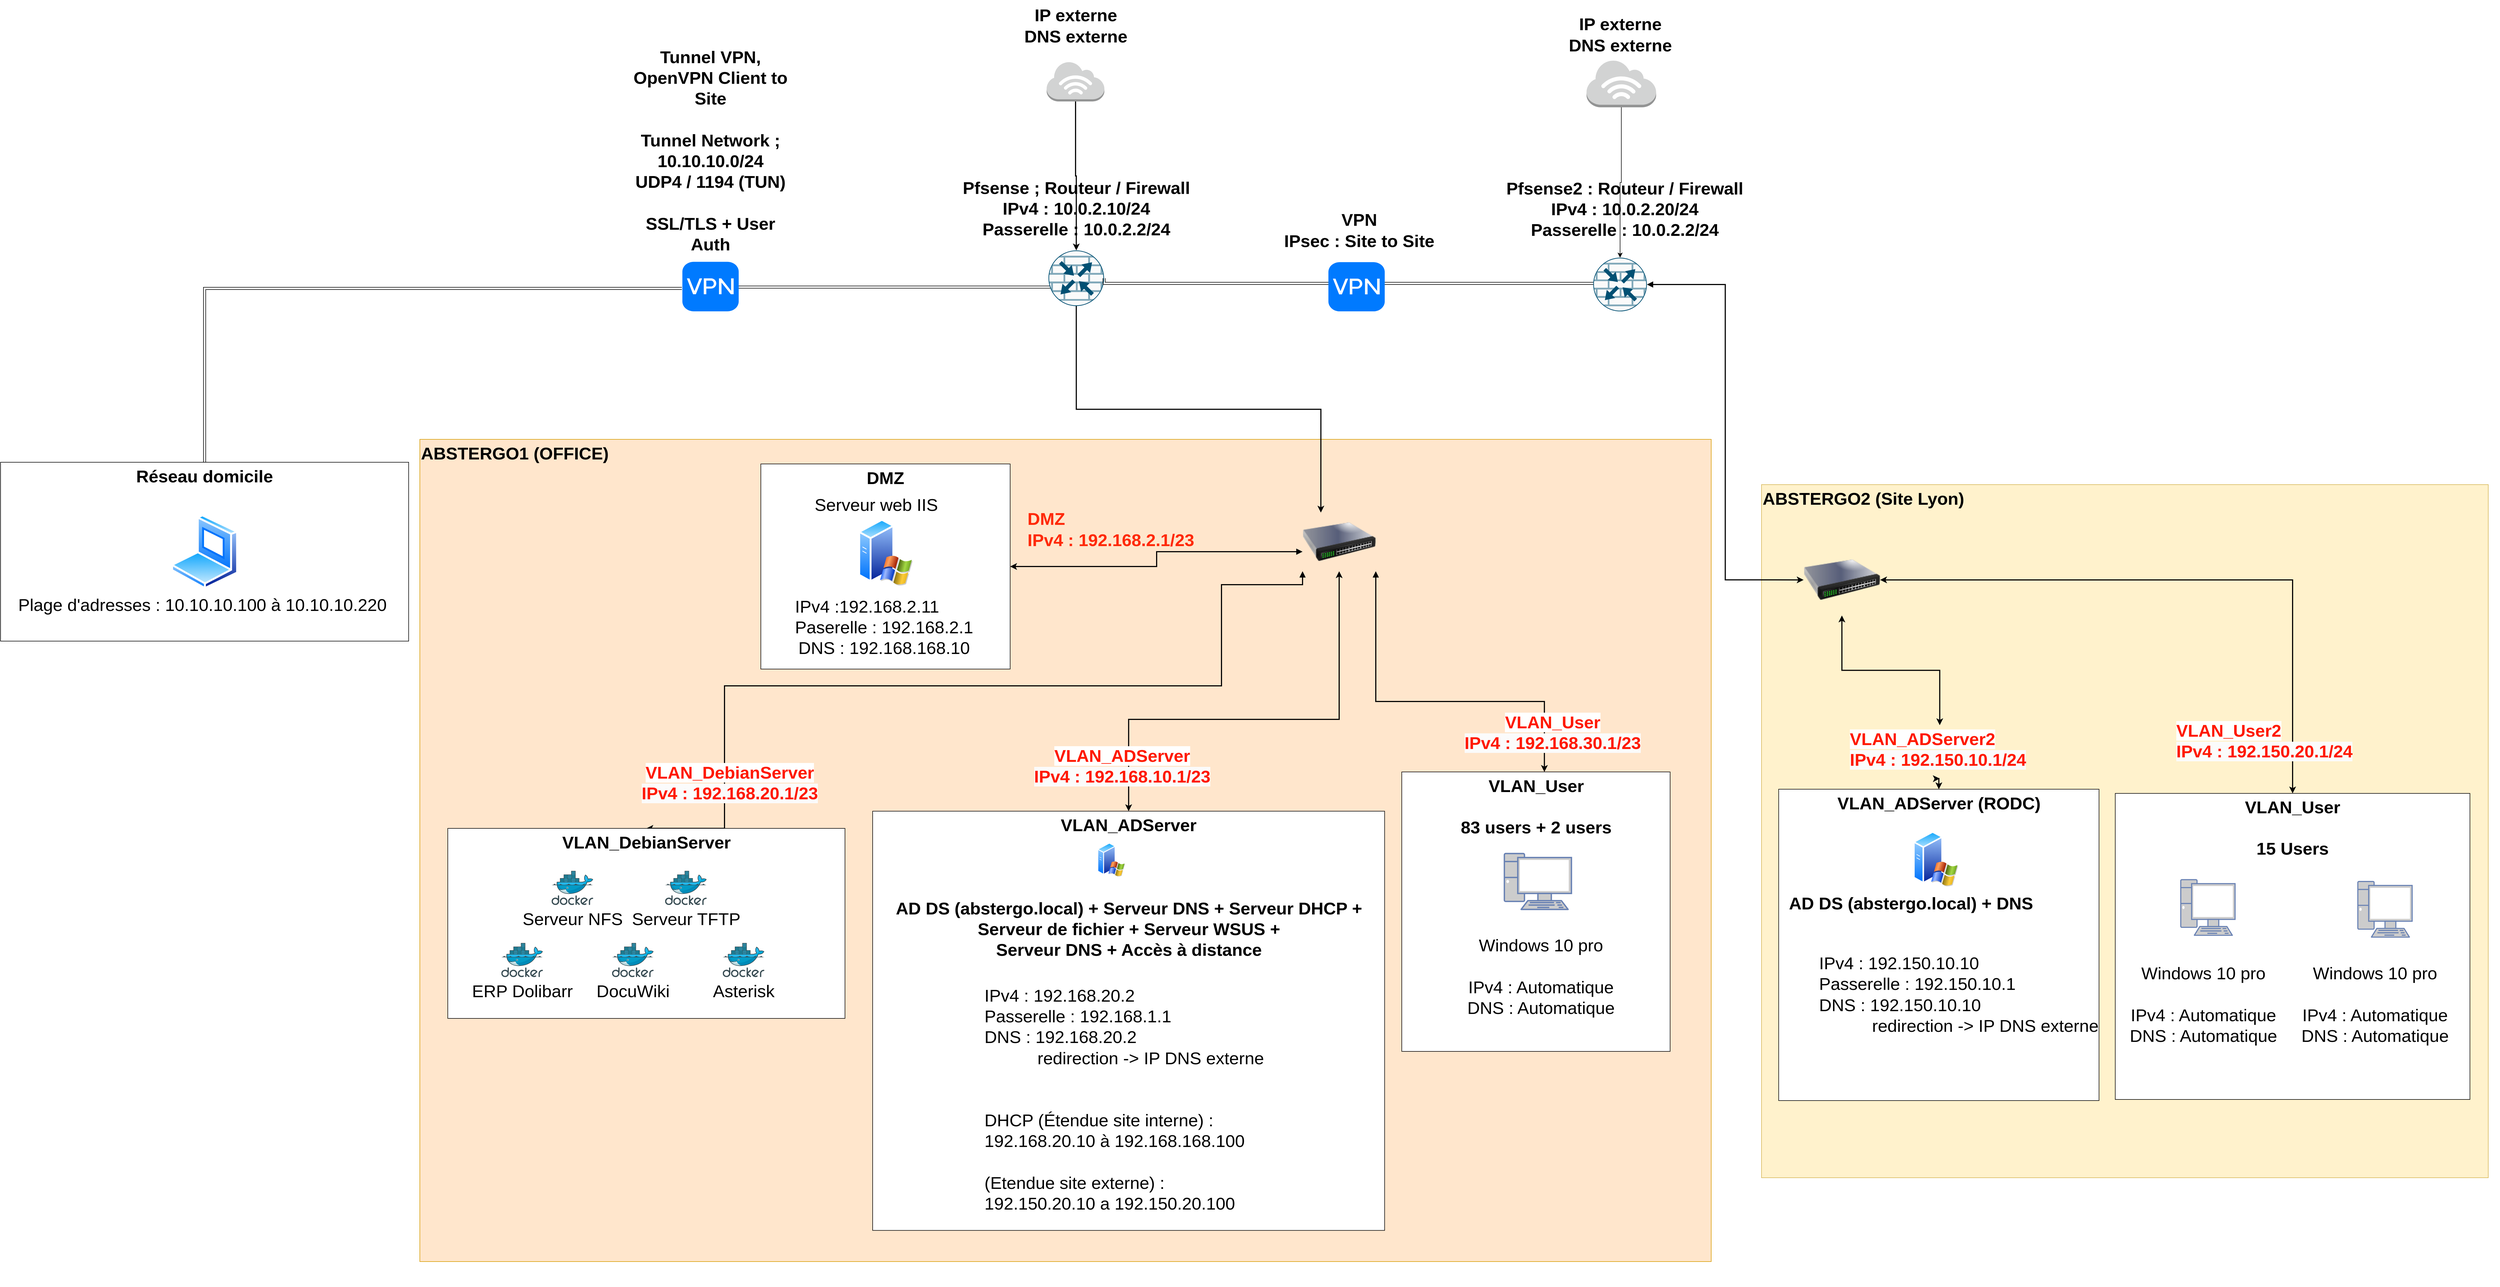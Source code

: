 <mxfile version="22.1.11" type="github">
  <diagram name="Page-1" id="MvZi6WjR5LI27vXb7WO2">
    <mxGraphModel dx="7261" dy="3762" grid="1" gridSize="10" guides="1" tooltips="1" connect="1" arrows="1" fold="1" page="1" pageScale="1" pageWidth="827" pageHeight="1169" math="0" shadow="0">
      <root>
        <mxCell id="0" />
        <mxCell id="1" parent="0" />
        <mxCell id="mZaBF571lBJjx8OvWB_--7" value="&lt;font style=&quot;font-size: 31px;&quot;&gt;&lt;b style=&quot;font-size: 31px;&quot;&gt;ABSTERGO1 (OFFICE)&lt;/b&gt;&lt;/font&gt;" style="rounded=0;whiteSpace=wrap;html=1;verticalAlign=top;fillColor=#ffe6cc;strokeColor=#d79b00;align=left;fontSize=31;" parent="1" vertex="1">
          <mxGeometry x="-1260" y="349" width="2310" height="1471" as="geometry" />
        </mxCell>
        <mxCell id="mZaBF571lBJjx8OvWB_--21" style="edgeStyle=orthogonalEdgeStyle;rounded=0;orthogonalLoop=1;jettySize=auto;html=1;entryX=0.5;entryY=0;entryDx=0;entryDy=0;entryPerimeter=0;fontSize=31;strokeWidth=2;" parent="1" source="er851UC71g-c0nVrdtV7-3" target="er851UC71g-c0nVrdtV7-1" edge="1">
          <mxGeometry relative="1" as="geometry">
            <Array as="points" />
          </mxGeometry>
        </mxCell>
        <mxCell id="6ZlObFO1UDX342JjieMF-1" value="" style="group;fontSize=31;" parent="1" vertex="1" connectable="0">
          <mxGeometry x="-2010" y="390" width="730" height="320" as="geometry" />
        </mxCell>
        <mxCell id="mZaBF571lBJjx8OvWB_--22" value="&lt;font style=&quot;font-size: 31px;&quot;&gt;&lt;b style=&quot;font-size: 31px;&quot;&gt;Réseau domicile&lt;/b&gt;&lt;/font&gt;" style="rounded=0;whiteSpace=wrap;html=1;verticalAlign=top;fontSize=31;" parent="6ZlObFO1UDX342JjieMF-1" vertex="1">
          <mxGeometry width="730" height="320" as="geometry" />
        </mxCell>
        <mxCell id="mZaBF571lBJjx8OvWB_--23" value="Plage d&#39;adresses : &lt;font style=&quot;font-size: 31px;&quot;&gt;10.10.10.100 à 10.10.10.220&lt;/font&gt;&amp;nbsp;" style="image;aspect=fixed;perimeter=ellipsePerimeter;html=1;align=center;shadow=0;dashed=0;spacingTop=3;image=img/lib/active_directory/laptop_client.svg;fontSize=31;" parent="6ZlObFO1UDX342JjieMF-1" vertex="1">
          <mxGeometry x="304.697" y="93" width="120.6" height="134" as="geometry" />
        </mxCell>
        <mxCell id="6ZlObFO1UDX342JjieMF-5" value="" style="group;fontSize=31;" parent="1" vertex="1" connectable="0">
          <mxGeometry x="1140" y="430" width="1320" height="1240" as="geometry" />
        </mxCell>
        <mxCell id="mZaBF571lBJjx8OvWB_--40" value="&lt;font style=&quot;font-size: 31px;&quot;&gt;ABSTERGO2 (Site Lyon)&lt;/font&gt;" style="rounded=0;whiteSpace=wrap;html=1;fillColor=#fff2cc;strokeColor=#d6b656;fontSize=31;horizontal=1;verticalAlign=top;align=left;fontStyle=1" parent="6ZlObFO1UDX342JjieMF-5" vertex="1">
          <mxGeometry width="1300" height="1240" as="geometry" />
        </mxCell>
        <mxCell id="mZaBF571lBJjx8OvWB_--6" value="&lt;b style=&quot;font-size: 31px;&quot;&gt;VLAN_ADServer (RODC)&lt;/b&gt;" style="rounded=0;whiteSpace=wrap;html=1;verticalAlign=top;fontSize=31;" parent="6ZlObFO1UDX342JjieMF-5" vertex="1">
          <mxGeometry x="30.701" y="544.932" width="573.023" height="557.05" as="geometry" />
        </mxCell>
        <mxCell id="6ZlObFO1UDX342JjieMF-2" value="" style="group;fontSize=31;" parent="6ZlObFO1UDX342JjieMF-5" vertex="1" connectable="0">
          <mxGeometry x="95.054" y="552.412" width="796.336" height="557.05" as="geometry" />
        </mxCell>
        <mxCell id="6ZlObFO1UDX342JjieMF-23" value="" style="group;fontSize=31;" parent="6ZlObFO1UDX342JjieMF-2" vertex="1" connectable="0">
          <mxGeometry x="16.579" y="83.554" width="402.809" height="389.934" as="geometry" />
        </mxCell>
        <mxCell id="er851UC71g-c0nVrdtV7-41" value="" style="image;aspect=fixed;perimeter=ellipsePerimeter;html=1;align=center;shadow=0;dashed=0;spacingTop=3;image=img/lib/active_directory/windows_server_2.svg;fontSize=31;" parent="6ZlObFO1UDX342JjieMF-23" vertex="1">
          <mxGeometry x="159.588" y="-16.95" width="80.465" height="100.581" as="geometry" />
        </mxCell>
        <mxCell id="er851UC71g-c0nVrdtV7-43" value="IPv4 : 192.150.10.10&lt;br style=&quot;font-size: 31px;&quot;&gt;Passerelle : 192.150.10.1&lt;br style=&quot;font-size: 31px;&quot;&gt;DNS : 192.150.10.10&lt;br style=&quot;font-size: 31px;&quot;&gt;&amp;nbsp; &amp;nbsp; &amp;nbsp; &amp;nbsp; &amp;nbsp; &amp;nbsp;redirection -&amp;gt; IP DNS externe&amp;nbsp; &amp;nbsp; &amp;nbsp; &amp;nbsp; &amp;nbsp; &amp;nbsp;&amp;nbsp;&lt;br style=&quot;font-size: 31px;&quot;&gt;" style="text;html=1;align=left;verticalAlign=middle;resizable=0;points=[];autosize=1;strokeColor=none;fillColor=none;fontSize=31;" parent="6ZlObFO1UDX342JjieMF-2" vertex="1">
          <mxGeometry x="5.475" y="279.201" width="630" height="160" as="geometry" />
        </mxCell>
        <mxCell id="er851UC71g-c0nVrdtV7-42" value="&lt;b style=&quot;font-size: 31px;&quot;&gt;AD DS (abstergo.local) + DNS&lt;/b&gt;" style="text;html=1;align=center;verticalAlign=middle;resizable=0;points=[];autosize=1;strokeColor=none;fillColor=none;fontSize=31;" parent="6ZlObFO1UDX342JjieMF-2" vertex="1">
          <mxGeometry x="-57.616" y="171.801" width="460" height="50" as="geometry" />
        </mxCell>
        <mxCell id="6ZlObFO1UDX342JjieMF-3" value="" style="group;fontSize=31;" parent="6ZlObFO1UDX342JjieMF-5" vertex="1" connectable="0">
          <mxGeometry x="632.802" y="552.42" width="634.419" height="547.58" as="geometry" />
        </mxCell>
        <mxCell id="mZaBF571lBJjx8OvWB_--32" value="&lt;font style=&quot;font-size: 31px;&quot;&gt;&lt;b style=&quot;font-size: 31px;&quot;&gt;VLAN_User&lt;br style=&quot;font-size: 31px;&quot;&gt;&lt;br style=&quot;font-size: 31px;&quot;&gt;15 Users&lt;br style=&quot;font-size: 31px;&quot;&gt;&lt;/b&gt;&lt;/font&gt;" style="rounded=0;whiteSpace=wrap;html=1;verticalAlign=top;fontSize=31;" parent="6ZlObFO1UDX342JjieMF-3" vertex="1">
          <mxGeometry width="634.419" height="547.58" as="geometry" />
        </mxCell>
        <mxCell id="6ZlObFO1UDX342JjieMF-27" value="" style="group;fontSize=31;" parent="6ZlObFO1UDX342JjieMF-3" vertex="1" connectable="0">
          <mxGeometry x="369.991" y="157.576" width="295.003" height="303.432" as="geometry" />
        </mxCell>
        <mxCell id="mZaBF571lBJjx8OvWB_--36" value="" style="fontColor=#0066CC;verticalAlign=top;verticalLabelPosition=bottom;labelPosition=center;align=center;html=1;outlineConnect=0;fillColor=#CCCCCC;strokeColor=#6881B3;gradientColor=none;gradientDirection=north;strokeWidth=2;shape=mxgraph.networks.pc;fontSize=31;" parent="6ZlObFO1UDX342JjieMF-27" vertex="1">
          <mxGeometry x="63.887" width="97.161" height="99.56" as="geometry" />
        </mxCell>
        <mxCell id="6ZlObFO1UDX342JjieMF-28" value="" style="group;fontSize=31;" parent="6ZlObFO1UDX342JjieMF-3" vertex="1" connectable="0">
          <mxGeometry x="53.239" y="154.318" width="295.003" height="308.41" as="geometry" />
        </mxCell>
        <mxCell id="mZaBF571lBJjx8OvWB_--35" value="" style="fontColor=#0066CC;verticalAlign=top;verticalLabelPosition=bottom;labelPosition=center;align=center;html=1;outlineConnect=0;fillColor=#CCCCCC;strokeColor=#6881B3;gradientColor=none;gradientDirection=north;strokeWidth=2;shape=mxgraph.networks.pc;fontSize=31;" parent="6ZlObFO1UDX342JjieMF-28" vertex="1">
          <mxGeometry x="63.887" width="97.161" height="99.56" as="geometry" />
        </mxCell>
        <mxCell id="mZaBF571lBJjx8OvWB_--33" value="Windows 10 pro&lt;br style=&quot;font-size: 31px;&quot;&gt;&lt;br style=&quot;font-size: 31px;&quot;&gt;IPv4 : Automatique&lt;br style=&quot;font-size: 31px;&quot;&gt;DNS : Automatique" style="text;html=1;align=center;verticalAlign=middle;resizable=0;points=[];autosize=1;strokeColor=none;fillColor=none;fontSize=31;" parent="6ZlObFO1UDX342JjieMF-3" vertex="1">
          <mxGeometry x="11.854" y="297.582" width="290" height="160" as="geometry" />
        </mxCell>
        <mxCell id="mZaBF571lBJjx8OvWB_--34" value="Windows 10 pro&lt;br style=&quot;font-size: 31px;&quot;&gt;&lt;br style=&quot;font-size: 31px;&quot;&gt;IPv4 : Automatique&lt;br style=&quot;font-size: 31px;&quot;&gt;DNS : Automatique" style="text;html=1;align=center;verticalAlign=middle;resizable=0;points=[];autosize=1;strokeColor=none;fillColor=none;fontSize=31;" parent="6ZlObFO1UDX342JjieMF-3" vertex="1">
          <mxGeometry x="318.824" y="297.582" width="290" height="160" as="geometry" />
        </mxCell>
        <mxCell id="6ZlObFO1UDX342JjieMF-4" value="" style="group;fontSize=31;" parent="6ZlObFO1UDX342JjieMF-5" vertex="1" connectable="0">
          <mxGeometry x="75.319" y="106.783" width="360.309" height="190.986" as="geometry" />
        </mxCell>
        <mxCell id="er851UC71g-c0nVrdtV7-39" value="" style="image;html=1;image=img/lib/clip_art/networking/Switch_128x128.png;fontSize=31;" parent="6ZlObFO1UDX342JjieMF-4" vertex="1">
          <mxGeometry width="136.923" height="127.324" as="geometry" />
        </mxCell>
        <mxCell id="mZaBF571lBJjx8OvWB_--38" style="edgeStyle=orthogonalEdgeStyle;rounded=0;orthogonalLoop=1;jettySize=auto;html=1;exitX=0.5;exitY=1;exitDx=0;exitDy=0;entryX=0.5;entryY=0;entryDx=0;entryDy=0;fontSize=31;strokeWidth=2;startArrow=classic;startFill=1;" parent="6ZlObFO1UDX342JjieMF-5" source="er851UC71g-c0nVrdtV7-44" target="mZaBF571lBJjx8OvWB_--6" edge="1">
          <mxGeometry relative="1" as="geometry" />
        </mxCell>
        <mxCell id="mZaBF571lBJjx8OvWB_--41" style="edgeStyle=orthogonalEdgeStyle;rounded=0;orthogonalLoop=1;jettySize=auto;html=1;entryX=0.5;entryY=0;entryDx=0;entryDy=0;fontSize=31;strokeWidth=2;startArrow=classic;startFill=1;" parent="6ZlObFO1UDX342JjieMF-5" source="er851UC71g-c0nVrdtV7-39" target="mZaBF571lBJjx8OvWB_--32" edge="1">
          <mxGeometry relative="1" as="geometry" />
        </mxCell>
        <mxCell id="l20Mbu9L8WL3aNmQUQiv-1" value="&lt;font style=&quot;font-size: 31px;&quot; color=&quot;#ff1900&quot;&gt;&lt;b style=&quot;font-size: 31px;&quot;&gt;&lt;span style=&quot;font-family: Helvetica; font-style: normal; font-variant-ligatures: normal; font-variant-caps: normal; letter-spacing: normal; orphans: 2; text-align: center; text-indent: 0px; text-transform: none; widows: 2; word-spacing: 0px; -webkit-text-stroke-width: 0px; background-color: rgb(255, 255, 255); text-decoration-thickness: initial; text-decoration-style: initial; text-decoration-color: initial; float: none; font-size: 31px; display: inline !important;&quot;&gt;VLAN_User2&lt;/span&gt;&lt;br style=&quot;border-color: var(--border-color); font-family: Helvetica; font-style: normal; font-variant-ligatures: normal; font-variant-caps: normal; letter-spacing: normal; orphans: 2; text-indent: 0px; text-transform: none; widows: 2; word-spacing: 0px; -webkit-text-stroke-width: 0px; text-decoration-thickness: initial; text-decoration-style: initial; text-decoration-color: initial; text-align: left; background-color: rgb(251, 251, 251); font-size: 31px;&quot;&gt;&lt;span style=&quot;border-color: var(--border-color); font-family: Helvetica; font-style: normal; font-variant-ligatures: normal; font-variant-caps: normal; letter-spacing: normal; orphans: 2; text-indent: 0px; text-transform: none; widows: 2; word-spacing: 0px; -webkit-text-stroke-width: 0px; text-decoration-thickness: initial; text-decoration-style: initial; text-decoration-color: initial; text-align: left; background-color: rgb(251, 251, 251); font-size: 31px;&quot;&gt;IPv4 : 192.150.20.1/24&lt;/span&gt;&lt;/b&gt;&lt;/font&gt;" style="text;whiteSpace=wrap;html=1;fontSize=31;" parent="6ZlObFO1UDX342JjieMF-5" vertex="1">
          <mxGeometry x="739.997" y="415" width="399.07" height="95.5" as="geometry" />
        </mxCell>
        <mxCell id="n9al3UgwTn0UfieEVqux-14" value="" style="edgeStyle=orthogonalEdgeStyle;rounded=0;orthogonalLoop=1;jettySize=auto;html=1;exitX=0.5;exitY=1;exitDx=0;exitDy=0;entryX=0.5;entryY=0;entryDx=0;entryDy=0;fontSize=31;strokeWidth=2;startArrow=classic;startFill=1;" parent="6ZlObFO1UDX342JjieMF-5" source="er851UC71g-c0nVrdtV7-39" target="er851UC71g-c0nVrdtV7-44" edge="1">
          <mxGeometry relative="1" as="geometry">
            <mxPoint x="1324" y="199" as="sourcePoint" />
            <mxPoint x="1497" y="510" as="targetPoint" />
          </mxGeometry>
        </mxCell>
        <mxCell id="er851UC71g-c0nVrdtV7-44" value="&lt;font style=&quot;font-size: 31px;&quot; color=&quot;#ff1900&quot;&gt;&lt;b style=&quot;font-size: 31px;&quot;&gt;&lt;span style=&quot;font-family: Helvetica; font-style: normal; font-variant-ligatures: normal; font-variant-caps: normal; letter-spacing: normal; orphans: 2; text-align: center; text-indent: 0px; text-transform: none; widows: 2; word-spacing: 0px; -webkit-text-stroke-width: 0px; background-color: rgb(255, 255, 255); text-decoration-thickness: initial; text-decoration-style: initial; text-decoration-color: initial; float: none; font-size: 31px; display: inline !important;&quot;&gt;VLAN_ADServer2&lt;/span&gt;&lt;br style=&quot;border-color: var(--border-color); font-family: Helvetica; font-style: normal; font-variant-ligatures: normal; font-variant-caps: normal; letter-spacing: normal; orphans: 2; text-indent: 0px; text-transform: none; widows: 2; word-spacing: 0px; -webkit-text-stroke-width: 0px; text-decoration-thickness: initial; text-decoration-style: initial; text-decoration-color: initial; text-align: left; background-color: rgb(251, 251, 251); font-size: 31px;&quot;&gt;&lt;span style=&quot;border-color: var(--border-color); font-family: Helvetica; font-style: normal; font-variant-ligatures: normal; font-variant-caps: normal; letter-spacing: normal; orphans: 2; text-indent: 0px; text-transform: none; widows: 2; word-spacing: 0px; -webkit-text-stroke-width: 0px; text-decoration-thickness: initial; text-decoration-style: initial; text-decoration-color: initial; text-align: left; background-color: rgb(251, 251, 251); font-size: 31px;&quot;&gt;IPv4 : 192.150.10.1/24&lt;/span&gt;&lt;/b&gt;&lt;/font&gt;" style="text;whiteSpace=wrap;html=1;fontSize=31;" parent="6ZlObFO1UDX342JjieMF-5" vertex="1">
          <mxGeometry x="155.624" y="430.372" width="326.387" height="95.498" as="geometry" />
        </mxCell>
        <mxCell id="mZaBF571lBJjx8OvWB_--37" style="edgeStyle=orthogonalEdgeStyle;rounded=0;orthogonalLoop=1;jettySize=auto;html=1;exitX=1;exitY=0.5;exitDx=0;exitDy=0;exitPerimeter=0;entryX=0;entryY=0.5;entryDx=0;entryDy=0;fontSize=31;startArrow=block;startFill=1;strokeWidth=2;" parent="1" source="er851UC71g-c0nVrdtV7-30" target="er851UC71g-c0nVrdtV7-39" edge="1">
          <mxGeometry relative="1" as="geometry" />
        </mxCell>
        <mxCell id="6ZlObFO1UDX342JjieMF-32" value="" style="group;fontSize=31;" parent="1" vertex="1" connectable="0">
          <mxGeometry x="827" y="-400" width="165" height="140" as="geometry" />
        </mxCell>
        <mxCell id="er851UC71g-c0nVrdtV7-32" value="" style="outlineConnect=0;dashed=0;verticalLabelPosition=bottom;verticalAlign=top;align=center;html=1;shape=mxgraph.aws3.internet_3;fillColor=#D2D3D3;gradientColor=none;movable=1;resizable=1;rotatable=1;deletable=1;editable=1;locked=0;connectable=1;fontSize=31;" parent="6ZlObFO1UDX342JjieMF-32" vertex="1">
          <mxGeometry y="70" width="124.5" height="85" as="geometry" />
        </mxCell>
        <mxCell id="er851UC71g-c0nVrdtV7-34" value="IP externe&lt;br style=&quot;font-size: 31px;&quot;&gt;DNS externe" style="text;html=1;align=center;verticalAlign=middle;resizable=1;points=[];autosize=1;strokeColor=none;fillColor=none;fontSize=31;fontStyle=1;movable=1;rotatable=1;deletable=1;editable=1;locked=0;connectable=1;" parent="6ZlObFO1UDX342JjieMF-32" vertex="1">
          <mxGeometry x="-45" y="-20" width="210" height="90" as="geometry" />
        </mxCell>
        <mxCell id="6ZlObFO1UDX342JjieMF-34" value="" style="edgeStyle=orthogonalEdgeStyle;rounded=0;orthogonalLoop=1;jettySize=auto;html=1;entryX=-0.01;entryY=0.538;entryDx=0;entryDy=0;entryPerimeter=0;endArrow=none;endFill=0;shape=link;exitX=0.5;exitY=0;exitDx=0;exitDy=0;fontSize=31;" parent="1" source="mZaBF571lBJjx8OvWB_--22" target="mZaBF571lBJjx8OvWB_--28" edge="1">
          <mxGeometry relative="1" as="geometry">
            <Array as="points">
              <mxPoint x="-1645" y="79" />
            </Array>
            <mxPoint x="-450" y="-80" as="sourcePoint" />
            <mxPoint x="353" y="220" as="targetPoint" />
          </mxGeometry>
        </mxCell>
        <mxCell id="mZaBF571lBJjx8OvWB_--27" style="edgeStyle=orthogonalEdgeStyle;rounded=0;orthogonalLoop=1;jettySize=auto;html=1;entryX=0.5;entryY=0;entryDx=0;entryDy=0;entryPerimeter=0;endArrow=none;endFill=0;shape=link;exitX=0.993;exitY=0.511;exitDx=0;exitDy=0;fontSize=31;exitPerimeter=0;" parent="1" source="mZaBF571lBJjx8OvWB_--28" target="er851UC71g-c0nVrdtV7-1" edge="1">
          <mxGeometry relative="1" as="geometry">
            <Array as="points">
              <mxPoint x="-86" y="77" />
            </Array>
            <mxPoint x="-490.13" y="148" as="sourcePoint" />
            <mxPoint x="2.87" y="-330" as="targetPoint" />
          </mxGeometry>
        </mxCell>
        <mxCell id="6ZlObFO1UDX342JjieMF-38" value="" style="group;fontSize=31;" parent="1" vertex="1" connectable="0">
          <mxGeometry x="-220" y="-90" width="379.5" height="210" as="geometry" />
        </mxCell>
        <mxCell id="Znuveyq6cxUTwlvUA0-G-2" value="" style="group" parent="6ZlObFO1UDX342JjieMF-38" vertex="1" connectable="0">
          <mxGeometry x="-111" y="-24.05" width="490.5" height="224.55" as="geometry" />
        </mxCell>
        <mxCell id="er851UC71g-c0nVrdtV7-1" value="" style="sketch=0;points=[[0.5,0,0],[1,0.5,0],[0.5,1,0],[0,0.5,0],[0.145,0.145,0],[0.856,0.145,0],[0.855,0.856,0],[0.145,0.855,0]];verticalLabelPosition=bottom;html=1;verticalAlign=top;aspect=fixed;align=center;pointerEvents=1;shape=mxgraph.cisco19.rect;prIcon=router_with_firewall;fillColor=#FAFAFA;strokeColor=#005073;fontSize=31;" parent="Znuveyq6cxUTwlvUA0-G-2" vertex="1">
          <mxGeometry x="195.5" y="125.05" width="99.5" height="99.5" as="geometry" />
        </mxCell>
        <mxCell id="yVtWUF_JaeqVQCscmgx5-1" value="&lt;font style=&quot;font-size: 31px;&quot;&gt;&lt;b style=&quot;border-color: var(--border-color); font-size: 31px;&quot;&gt;Pfsense ; Routeur / Firewall&lt;/b&gt;&lt;b style=&quot;font-size: 31px;&quot;&gt;&lt;br style=&quot;font-size: 31px;&quot;&gt;IPv4 : 10.0.2.10/24&lt;br style=&quot;font-size: 31px;&quot;&gt;Passerelle : 10.0.2.2/24&lt;/b&gt;&lt;br style=&quot;font-size: 31px;&quot;&gt;&lt;/font&gt;" style="text;html=1;strokeColor=none;fillColor=none;align=center;verticalAlign=middle;whiteSpace=wrap;rounded=0;fontSize=31;" parent="Znuveyq6cxUTwlvUA0-G-2" vertex="1">
          <mxGeometry width="490.5" height="100" as="geometry" />
        </mxCell>
        <mxCell id="er851UC71g-c0nVrdtV7-50" style="edgeStyle=orthogonalEdgeStyle;rounded=0;orthogonalLoop=1;jettySize=auto;html=1;endArrow=none;endFill=0;shape=link;exitX=1;exitY=0.5;exitDx=0;exitDy=0;exitPerimeter=0;entryX=0.5;entryY=1;entryDx=0;entryDy=0;entryPerimeter=0;fontSize=31;strokeWidth=1;" parent="1" source="er851UC71g-c0nVrdtV7-1" target="er851UC71g-c0nVrdtV7-30" edge="1">
          <mxGeometry relative="1" as="geometry">
            <Array as="points">
              <mxPoint x="-36" y="70" />
              <mxPoint x="892" y="70" />
              <mxPoint x="892" y="108" />
            </Array>
            <mxPoint x="430" y="265.0" as="sourcePoint" />
            <mxPoint x="888" y="-222" as="targetPoint" />
          </mxGeometry>
        </mxCell>
        <mxCell id="6ZlObFO1UDX342JjieMF-40" value="" style="group;fontSize=31;" parent="1" vertex="1" connectable="0">
          <mxGeometry x="-170" y="-420" width="240" height="220" as="geometry" />
        </mxCell>
        <mxCell id="6ZlObFO1UDX342JjieMF-37" value="" style="group;fontSize=31;" parent="6ZlObFO1UDX342JjieMF-40" vertex="1" connectable="0">
          <mxGeometry x="11.163" width="189.767" height="164.45" as="geometry" />
        </mxCell>
        <mxCell id="er851UC71g-c0nVrdtV7-3" value="" style="outlineConnect=0;dashed=0;verticalLabelPosition=bottom;verticalAlign=top;align=center;html=1;shape=mxgraph.aws3.internet_3;fillColor=#D2D3D3;gradientColor=none;fontSize=31;" parent="6ZlObFO1UDX342JjieMF-37" vertex="1">
          <mxGeometry x="20.093" y="92.95" width="103.256" height="71.5" as="geometry" />
        </mxCell>
        <mxCell id="n9al3UgwTn0UfieEVqux-7" style="edgeStyle=orthogonalEdgeStyle;rounded=0;orthogonalLoop=1;jettySize=auto;html=1;entryX=0.5;entryY=0;entryDx=0;entryDy=0;startArrow=classic;startFill=1;strokeWidth=2;fontSize=31;" parent="1" source="er851UC71g-c0nVrdtV7-9" target="mZaBF571lBJjx8OvWB_--1" edge="1">
          <mxGeometry relative="1" as="geometry">
            <Array as="points">
              <mxPoint x="384" y="850" />
              <mxPoint x="8" y="850" />
            </Array>
          </mxGeometry>
        </mxCell>
        <mxCell id="er851UC71g-c0nVrdtV7-9" value="" style="image;html=1;image=img/lib/clip_art/networking/Switch_128x128.png;fontSize=31;" parent="1" vertex="1">
          <mxGeometry x="319" y="480" width="131" height="105" as="geometry" />
        </mxCell>
        <mxCell id="NEBlF3I7ez4M1kG7c2lx-2" style="edgeStyle=orthogonalEdgeStyle;rounded=0;orthogonalLoop=1;jettySize=auto;html=1;exitX=0;exitY=1;exitDx=0;exitDy=0;entryX=0.5;entryY=0;entryDx=0;entryDy=0;fontSize=31;startArrow=block;startFill=1;strokeWidth=2;" parent="1" source="er851UC71g-c0nVrdtV7-9" target="fWp4V6kTdG-GsxBKZvSA-1" edge="1">
          <mxGeometry relative="1" as="geometry">
            <Array as="points">
              <mxPoint x="319" y="609" />
              <mxPoint x="174" y="609" />
              <mxPoint x="174" y="790" />
              <mxPoint x="-715" y="790" />
            </Array>
          </mxGeometry>
        </mxCell>
        <mxCell id="mZaBF571lBJjx8OvWB_--11" style="edgeStyle=orthogonalEdgeStyle;rounded=0;orthogonalLoop=1;jettySize=auto;html=1;entryX=1;entryY=0.5;entryDx=0;entryDy=0;fontSize=31;startArrow=block;startFill=1;strokeWidth=2;" parent="1" source="er851UC71g-c0nVrdtV7-9" target="er851UC71g-c0nVrdtV7-15" edge="1">
          <mxGeometry relative="1" as="geometry">
            <Array as="points">
              <mxPoint x="58" y="550" />
              <mxPoint x="58" y="576" />
            </Array>
          </mxGeometry>
        </mxCell>
        <mxCell id="6ZlObFO1UDX342JjieMF-16" value="" style="group;fontSize=31;" parent="1" vertex="1" connectable="0">
          <mxGeometry x="-1210" y="960" width="710.5" height="425" as="geometry" />
        </mxCell>
        <mxCell id="6ZlObFO1UDX342JjieMF-15" value="" style="group;fontSize=31;" parent="6ZlObFO1UDX342JjieMF-16" vertex="1" connectable="0">
          <mxGeometry y="85" width="710.5" height="340" as="geometry" />
        </mxCell>
        <mxCell id="fWp4V6kTdG-GsxBKZvSA-1" value="&lt;font style=&quot;font-size: 31px;&quot;&gt;&lt;b style=&quot;font-size: 31px;&quot;&gt;VLAN_DebianServer&lt;br style=&quot;font-size: 31px;&quot;&gt;&lt;/b&gt;&lt;/font&gt;" style="rounded=0;whiteSpace=wrap;html=1;verticalAlign=top;fontSize=31;" parent="6ZlObFO1UDX342JjieMF-15" vertex="1">
          <mxGeometry width="710.5" height="340" as="geometry" />
        </mxCell>
        <mxCell id="6ZlObFO1UDX342JjieMF-14" value="" style="group;fontSize=31;" parent="6ZlObFO1UDX342JjieMF-15" vertex="1" connectable="0">
          <mxGeometry x="95.724" y="205.0" width="519.069" height="61.1" as="geometry" />
        </mxCell>
        <mxCell id="mZaBF571lBJjx8OvWB_--13" value="&lt;font style=&quot;font-size: 31px;&quot;&gt;ERP Dolibarr&lt;/font&gt;" style="image;sketch=0;aspect=fixed;html=1;points=[];align=center;fontSize=31;image=img/lib/mscae/Docker.svg;" parent="6ZlObFO1UDX342JjieMF-14" vertex="1">
          <mxGeometry y="1.137e-13" width="74.51" height="61.1" as="geometry" />
        </mxCell>
        <mxCell id="mZaBF571lBJjx8OvWB_--14" value="&lt;font style=&quot;font-size: 31px;&quot;&gt;DocuWiki&lt;br style=&quot;font-size: 31px;&quot;&gt;&lt;/font&gt;" style="image;sketch=0;aspect=fixed;html=1;points=[];align=center;fontSize=31;image=img/lib/mscae/Docker.svg;" parent="6ZlObFO1UDX342JjieMF-14" vertex="1">
          <mxGeometry x="198.049" width="74.51" height="61.1" as="geometry" />
        </mxCell>
        <mxCell id="mZaBF571lBJjx8OvWB_--15" value="&lt;font style=&quot;font-size: 31px;&quot;&gt;Asterisk&lt;br style=&quot;font-size: 31px;&quot;&gt;&lt;/font&gt;" style="image;sketch=0;aspect=fixed;html=1;points=[];align=center;fontSize=31;image=img/lib/mscae/Docker.svg;" parent="6ZlObFO1UDX342JjieMF-14" vertex="1">
          <mxGeometry x="396.098" width="74.51" height="61.1" as="geometry" />
        </mxCell>
        <mxCell id="n9al3UgwTn0UfieEVqux-2" value="" style="group;fontSize=31;" parent="6ZlObFO1UDX342JjieMF-15" vertex="1" connectable="0">
          <mxGeometry x="95.724" y="76" width="519.069" height="61.1" as="geometry" />
        </mxCell>
        <mxCell id="n9al3UgwTn0UfieEVqux-3" value="&lt;font style=&quot;font-size: 31px;&quot;&gt;Serveur NFS&lt;/font&gt;" style="image;sketch=0;aspect=fixed;html=1;points=[];align=center;fontSize=31;image=img/lib/mscae/Docker.svg;" parent="n9al3UgwTn0UfieEVqux-2" vertex="1">
          <mxGeometry x="89.947" y="1.137e-13" width="74.51" height="61.1" as="geometry" />
        </mxCell>
        <mxCell id="n9al3UgwTn0UfieEVqux-5" value="&lt;font style=&quot;font-size: 31px;&quot;&gt;Serveur TFTP&lt;br style=&quot;font-size: 31px;&quot;&gt;&lt;/font&gt;" style="image;sketch=0;aspect=fixed;html=1;points=[];align=center;fontSize=31;image=img/lib/mscae/Docker.svg;" parent="n9al3UgwTn0UfieEVqux-2" vertex="1">
          <mxGeometry x="292.947" width="74.51" height="61.1" as="geometry" />
        </mxCell>
        <mxCell id="6ZlObFO1UDX342JjieMF-17" value="" style="group;fontSize=31;" parent="1" vertex="1" connectable="0">
          <mxGeometry x="-400" y="859" width="1120" height="1005.25" as="geometry" />
        </mxCell>
        <mxCell id="mZaBF571lBJjx8OvWB_--18" value="&lt;font style=&quot;font-size: 31px;&quot; color=&quot;#ff1900&quot;&gt;&lt;b style=&quot;font-size: 31px;&quot;&gt;&lt;span style=&quot;font-family: Helvetica; font-style: normal; font-variant-ligatures: normal; font-variant-caps: normal; letter-spacing: normal; orphans: 2; text-indent: 0px; text-transform: none; widows: 2; word-spacing: 0px; -webkit-text-stroke-width: 0px; background-color: rgb(255, 255, 255); text-decoration-thickness: initial; text-decoration-style: initial; text-decoration-color: initial; float: none; font-size: 31px; display: inline !important;&quot;&gt;VLAN_ADServer&lt;/span&gt;&lt;br style=&quot;border-color: var(--border-color); font-family: Helvetica; font-style: normal; font-variant-ligatures: normal; font-variant-caps: normal; letter-spacing: normal; orphans: 2; text-indent: 0px; text-transform: none; widows: 2; word-spacing: 0px; -webkit-text-stroke-width: 0px; text-decoration-thickness: initial; text-decoration-style: initial; text-decoration-color: initial; background-color: rgb(251, 251, 251); font-size: 31px;&quot;&gt;&lt;span style=&quot;border-color: var(--border-color); font-family: Helvetica; font-style: normal; font-variant-ligatures: normal; font-variant-caps: normal; letter-spacing: normal; orphans: 2; text-indent: 0px; text-transform: none; widows: 2; word-spacing: 0px; -webkit-text-stroke-width: 0px; text-decoration-thickness: initial; text-decoration-style: initial; text-decoration-color: initial; background-color: rgb(251, 251, 251); font-size: 31px;&quot;&gt;IPv4 : 192.168.10.1/23&lt;/span&gt;&lt;/b&gt;&lt;/font&gt;" style="text;whiteSpace=wrap;html=1;align=center;fontSize=31;" parent="6ZlObFO1UDX342JjieMF-17" vertex="1">
          <mxGeometry x="0.001" y="31.0" width="793.381" height="61.91" as="geometry" />
        </mxCell>
        <mxCell id="6ZlObFO1UDX342JjieMF-7" value="" style="group;fontSize=31;" parent="6ZlObFO1UDX342JjieMF-17" vertex="1" connectable="0">
          <mxGeometry y="105.25" width="1120" height="900.0" as="geometry" />
        </mxCell>
        <mxCell id="6ZlObFO1UDX342JjieMF-13" value="" style="group;fontSize=31;" parent="6ZlObFO1UDX342JjieMF-7" vertex="1" connectable="0">
          <mxGeometry width="1120" height="750" as="geometry" />
        </mxCell>
        <mxCell id="mZaBF571lBJjx8OvWB_--1" value="&lt;font style=&quot;font-size: 31px;&quot;&gt;&lt;b style=&quot;font-size: 31px;&quot;&gt;VLAN_ADServer&lt;br style=&quot;font-size: 31px;&quot;&gt;&lt;/b&gt;&lt;/font&gt;" style="rounded=0;whiteSpace=wrap;html=1;verticalAlign=top;fontSize=31;" parent="6ZlObFO1UDX342JjieMF-13" vertex="1">
          <mxGeometry x="-50" y="50" width="915.8" height="750" as="geometry" />
        </mxCell>
        <mxCell id="er851UC71g-c0nVrdtV7-7" value="" style="image;aspect=fixed;perimeter=ellipsePerimeter;html=1;align=center;shadow=0;dashed=0;spacingTop=3;image=img/lib/active_directory/windows_server_2.svg;fontSize=31;fontStyle=1" parent="6ZlObFO1UDX342JjieMF-13" vertex="1">
          <mxGeometry x="351.912" y="105.662" width="49.465" height="61.831" as="geometry" />
        </mxCell>
        <mxCell id="er851UC71g-c0nVrdtV7-21" value="IPv4 : 192.168.20.2&lt;br style=&quot;font-size: 31px;&quot;&gt;Passerelle : 192.168.1.1&lt;br style=&quot;font-size: 31px;&quot;&gt;DNS : 192.168.20.2&lt;br style=&quot;font-size: 31px;&quot;&gt;&amp;nbsp; &amp;nbsp; &amp;nbsp; &amp;nbsp; &amp;nbsp; &amp;nbsp;redirection -&amp;gt; IP DNS externe&lt;br style=&quot;font-size: 31px;&quot;&gt;&amp;nbsp; &amp;nbsp; &amp;nbsp; &amp;nbsp; &amp;nbsp; &amp;nbsp; &amp;nbsp; &amp;nbsp; &amp;nbsp; &amp;nbsp; &amp;nbsp; &amp;nbsp; &amp;nbsp; &amp;nbsp;&amp;nbsp; &lt;br style=&quot;font-size: 31px;&quot;&gt;&lt;br style=&quot;font-size: 31px;&quot;&gt;DHCP (Étendue site interne) :&lt;br style=&quot;font-size: 31px;&quot;&gt;192.168.20.10 à 192.168.168.100&lt;br style=&quot;font-size: 31px;&quot;&gt;&lt;br style=&quot;font-size: 31px;&quot;&gt;(Etendue site externe) :&lt;br style=&quot;font-size: 31px;&quot;&gt;192.150.20.10 a 192.150.20.100" style="text;html=1;align=left;verticalAlign=middle;resizable=0;points=[];autosize=1;strokeColor=none;fillColor=none;fontSize=31;" parent="6ZlObFO1UDX342JjieMF-13" vertex="1">
          <mxGeometry x="147.903" y="355.752" width="520" height="420" as="geometry" />
        </mxCell>
        <mxCell id="er851UC71g-c0nVrdtV7-8" value="&lt;b style=&quot;font-size: 31px;&quot;&gt;AD DS (abstergo.local) + Serveur DNS + Serveur DHCP + &lt;br style=&quot;font-size: 31px;&quot;&gt;Serveur de fichier + Serveur WSUS + &lt;br style=&quot;font-size: 31px;&quot;&gt;Serveur DNS + Accès à distance&lt;/b&gt;" style="text;html=1;align=center;verticalAlign=middle;resizable=0;points=[];autosize=1;strokeColor=none;fillColor=none;fontSize=31;" parent="6ZlObFO1UDX342JjieMF-13" vertex="1">
          <mxGeometry x="-22.097" y="195.753" width="860" height="130" as="geometry" />
        </mxCell>
        <mxCell id="6ZlObFO1UDX342JjieMF-18" value="" style="group;fontSize=31;" parent="1" vertex="1" connectable="0">
          <mxGeometry x="546.5" y="859" width="445" height="585" as="geometry" />
        </mxCell>
        <mxCell id="mZaBF571lBJjx8OvWB_--4" style="edgeStyle=orthogonalEdgeStyle;rounded=0;orthogonalLoop=1;jettySize=auto;html=1;exitX=1;exitY=1;exitDx=0;exitDy=0;entryX=0.477;entryY=0.004;entryDx=0;entryDy=0;fontSize=31;startArrow=block;startFill=1;entryPerimeter=0;strokeWidth=2;" parent="6ZlObFO1UDX342JjieMF-18" source="er851UC71g-c0nVrdtV7-9" edge="1">
          <mxGeometry relative="1" as="geometry">
            <Array as="points">
              <mxPoint x="-96" y="-41" />
              <mxPoint x="205" y="-41" />
            </Array>
            <mxPoint x="-142.5" y="-161.36" as="sourcePoint" />
            <mxPoint x="205.11" y="85.0" as="targetPoint" />
          </mxGeometry>
        </mxCell>
        <mxCell id="6ZlObFO1UDX342JjieMF-11" value="" style="group;fontSize=31;" parent="6ZlObFO1UDX342JjieMF-18" vertex="1" connectable="0">
          <mxGeometry y="85" width="445" height="500" as="geometry" />
        </mxCell>
        <mxCell id="mZaBF571lBJjx8OvWB_--3" value="&lt;font style=&quot;font-size: 31px;&quot;&gt;&lt;b style=&quot;font-size: 31px;&quot;&gt;VLAN_User&lt;br style=&quot;font-size: 31px;&quot;&gt;&lt;br style=&quot;font-size: 31px;&quot;&gt;83 users + 2 users&lt;br style=&quot;font-size: 31px;&quot;&gt;&lt;/b&gt;&lt;/font&gt;" style="rounded=0;whiteSpace=wrap;html=1;verticalAlign=top;fontSize=31;" parent="6ZlObFO1UDX342JjieMF-11" vertex="1">
          <mxGeometry x="-50" width="480" height="500" as="geometry" />
        </mxCell>
        <mxCell id="6ZlObFO1UDX342JjieMF-10" value="" style="group;fontSize=31;rotation=90;" parent="6ZlObFO1UDX342JjieMF-11" vertex="1" connectable="0">
          <mxGeometry x="-6.5" y="156" width="260" height="180" as="geometry" />
        </mxCell>
        <mxCell id="mZaBF571lBJjx8OvWB_--24" value="" style="fontColor=#0066CC;verticalAlign=top;verticalLabelPosition=bottom;labelPosition=center;align=center;html=1;outlineConnect=0;fillColor=#CCCCCC;strokeColor=#6881B3;gradientColor=none;gradientDirection=north;strokeWidth=2;shape=mxgraph.networks.pc;fontSize=31;" parent="6ZlObFO1UDX342JjieMF-10" vertex="1">
          <mxGeometry x="140" y="-10" width="120" height="100" as="geometry" />
        </mxCell>
        <mxCell id="er851UC71g-c0nVrdtV7-24" value="Windows 10 pro&lt;br style=&quot;font-size: 31px;&quot;&gt;&lt;br style=&quot;font-size: 31px;&quot;&gt;IPv4 : Automatique&lt;br style=&quot;font-size: 31px;&quot;&gt;DNS : Automatique" style="text;html=1;align=center;verticalAlign=middle;resizable=0;points=[];autosize=1;strokeColor=none;fillColor=none;fontSize=31;" parent="6ZlObFO1UDX342JjieMF-11" vertex="1">
          <mxGeometry x="53.5" y="286" width="290" height="160" as="geometry" />
        </mxCell>
        <mxCell id="6ZlObFO1UDX342JjieMF-22" value="" style="group;fontSize=31;" parent="1" vertex="1" connectable="0">
          <mxGeometry x="-520" y="410" width="720" height="279" as="geometry" />
        </mxCell>
        <mxCell id="er851UC71g-c0nVrdtV7-19" value="&lt;font style=&quot;font-size: 31px;&quot; color=&quot;#ff2908&quot;&gt;&lt;b style=&quot;font-size: 31px;&quot;&gt;DMZ &lt;br style=&quot;font-size: 31px;&quot;&gt;IPv4 : 192.168.2.1/23&lt;/b&gt;&lt;/font&gt;" style="text;html=1;align=left;verticalAlign=middle;resizable=0;points=[];autosize=1;strokeColor=none;fillColor=none;fontSize=31;" parent="6ZlObFO1UDX342JjieMF-22" vertex="1">
          <mxGeometry x="345.366" y="54.587" width="320" height="90" as="geometry" />
        </mxCell>
        <mxCell id="n9al3UgwTn0UfieEVqux-11" style="edgeStyle=orthogonalEdgeStyle;rounded=0;orthogonalLoop=1;jettySize=auto;html=1;entryX=0.5;entryY=0;entryDx=0;entryDy=0;entryPerimeter=0;" parent="1" source="er851UC71g-c0nVrdtV7-32" target="er851UC71g-c0nVrdtV7-30" edge="1">
          <mxGeometry relative="1" as="geometry" />
        </mxCell>
        <mxCell id="mZaBF571lBJjx8OvWB_--16" value="&lt;font style=&quot;font-size: 31px;&quot; color=&quot;#ff1900&quot;&gt;&lt;b style=&quot;font-size: 31px;&quot;&gt;&lt;span style=&quot;font-family: Helvetica; font-style: normal; font-variant-ligatures: normal; font-variant-caps: normal; letter-spacing: normal; orphans: 2; text-indent: 0px; text-transform: none; widows: 2; word-spacing: 0px; -webkit-text-stroke-width: 0px; background-color: rgb(255, 255, 255); text-decoration-thickness: initial; text-decoration-style: initial; text-decoration-color: initial; float: none; font-size: 31px; display: inline !important;&quot;&gt;VLAN_DebianServer&lt;/span&gt;&lt;br style=&quot;border-color: var(--border-color); font-family: Helvetica; font-style: normal; font-variant-ligatures: normal; font-variant-caps: normal; letter-spacing: normal; orphans: 2; text-indent: 0px; text-transform: none; widows: 2; word-spacing: 0px; -webkit-text-stroke-width: 0px; text-decoration-thickness: initial; text-decoration-style: initial; text-decoration-color: initial; background-color: rgb(251, 251, 251); font-size: 31px;&quot;&gt;&lt;span style=&quot;border-color: var(--border-color); font-family: Helvetica; font-style: normal; font-variant-ligatures: normal; font-variant-caps: normal; letter-spacing: normal; orphans: 2; text-indent: 0px; text-transform: none; widows: 2; word-spacing: 0px; -webkit-text-stroke-width: 0px; text-decoration-thickness: initial; text-decoration-style: initial; text-decoration-color: initial; background-color: rgb(251, 251, 251); font-size: 31px;&quot;&gt;IPv4 : 192.168.20.1/23&lt;/span&gt;&lt;/b&gt;&lt;/font&gt;" style="text;whiteSpace=wrap;html=1;align=center;fontSize=31;" parent="1" vertex="1">
          <mxGeometry x="-912.5" y="920" width="413" height="50" as="geometry" />
        </mxCell>
        <mxCell id="mZaBF571lBJjx8OvWB_--19" value="&lt;font style=&quot;font-size: 31px;&quot; color=&quot;#ff1900&quot;&gt;&lt;b style=&quot;font-size: 31px;&quot;&gt;&lt;span style=&quot;font-family: Helvetica; font-style: normal; font-variant-ligatures: normal; font-variant-caps: normal; letter-spacing: normal; orphans: 2; text-indent: 0px; text-transform: none; widows: 2; word-spacing: 0px; -webkit-text-stroke-width: 0px; background-color: rgb(255, 255, 255); text-decoration-thickness: initial; text-decoration-style: initial; text-decoration-color: initial; float: none; font-size: 31px; display: inline !important;&quot;&gt;VLAN_User&lt;/span&gt;&lt;br style=&quot;border-color: var(--border-color); font-family: Helvetica; font-style: normal; font-variant-ligatures: normal; font-variant-caps: normal; letter-spacing: normal; orphans: 2; text-indent: 0px; text-transform: none; widows: 2; word-spacing: 0px; -webkit-text-stroke-width: 0px; text-decoration-thickness: initial; text-decoration-style: initial; text-decoration-color: initial; background-color: rgb(251, 251, 251); font-size: 31px;&quot;&gt;&lt;span style=&quot;border-color: var(--border-color); font-family: Helvetica; font-style: normal; font-variant-ligatures: normal; font-variant-caps: normal; letter-spacing: normal; orphans: 2; text-indent: 0px; text-transform: none; widows: 2; word-spacing: 0px; -webkit-text-stroke-width: 0px; text-decoration-thickness: initial; text-decoration-style: initial; text-decoration-color: initial; background-color: rgb(251, 251, 251); font-size: 31px;&quot;&gt;IPv4 : 192.168.30.1/23&lt;/span&gt;&lt;/b&gt;&lt;/font&gt;" style="text;whiteSpace=wrap;html=1;align=center;fontSize=31;" parent="1" vertex="1">
          <mxGeometry x="560" y="830" width="413" height="50" as="geometry" />
        </mxCell>
        <mxCell id="6ZlObFO1UDX342JjieMF-21" value="" style="group;fontSize=31;" parent="1" vertex="1" connectable="0">
          <mxGeometry x="-650" y="393" width="530" height="367" as="geometry" />
        </mxCell>
        <mxCell id="er851UC71g-c0nVrdtV7-15" value="&lt;font style=&quot;font-size: 31px;&quot;&gt;&lt;b style=&quot;font-size: 31px;&quot;&gt;DMZ&lt;/b&gt;&lt;/font&gt;" style="rounded=0;whiteSpace=wrap;html=1;verticalAlign=top;fontSize=31;" parent="6ZlObFO1UDX342JjieMF-21" vertex="1">
          <mxGeometry width="445.952" height="367" as="geometry" />
        </mxCell>
        <mxCell id="6ZlObFO1UDX342JjieMF-20" value="" style="group;fontSize=31;" parent="6ZlObFO1UDX342JjieMF-21" vertex="1" connectable="0">
          <mxGeometry x="123.193" y="63.826" width="406.807" height="287.217" as="geometry" />
        </mxCell>
        <mxCell id="er851UC71g-c0nVrdtV7-16" value="Serveur web IIS" style="text;html=1;align=center;verticalAlign=middle;resizable=0;points=[];autosize=1;strokeColor=none;fillColor=none;fontSize=31;" parent="6ZlObFO1UDX342JjieMF-20" vertex="1">
          <mxGeometry x="-37.61" y="-15.957" width="240" height="50" as="geometry" />
        </mxCell>
        <mxCell id="er851UC71g-c0nVrdtV7-17" value="&lt;div style=&quot;text-align: left; font-size: 31px;&quot;&gt;&lt;span style=&quot;background-color: initial; font-size: 31px;&quot;&gt;IPv4 :192.168.2.11&lt;/span&gt;&lt;/div&gt;Paserelle : 192.168.2.1&lt;br style=&quot;font-size: 31px;&quot;&gt;DNS : 192.168.168.10" style="text;html=1;align=center;verticalAlign=middle;resizable=0;points=[];autosize=1;strokeColor=none;fillColor=none;fontSize=31;" parent="6ZlObFO1UDX342JjieMF-20" vertex="1">
          <mxGeometry x="-73.194" y="163.173" width="340" height="130" as="geometry" />
        </mxCell>
        <mxCell id="er851UC71g-c0nVrdtV7-14" value="" style="image;aspect=fixed;perimeter=ellipsePerimeter;html=1;align=center;shadow=0;dashed=0;spacingTop=3;image=img/lib/active_directory/windows_server_2.svg;fontSize=31;" parent="6ZlObFO1UDX342JjieMF-21" vertex="1">
          <mxGeometry x="174.323" y="96.996" width="97.31" height="121.63" as="geometry" />
        </mxCell>
        <mxCell id="n9al3UgwTn0UfieEVqux-13" style="edgeStyle=orthogonalEdgeStyle;rounded=0;orthogonalLoop=1;jettySize=auto;html=1;exitX=0.5;exitY=1;exitDx=0;exitDy=0;exitPerimeter=0;entryX=0.25;entryY=0;entryDx=0;entryDy=0;strokeWidth=2;" parent="1" source="er851UC71g-c0nVrdtV7-1" target="er851UC71g-c0nVrdtV7-9" edge="1">
          <mxGeometry relative="1" as="geometry" />
        </mxCell>
        <mxCell id="Znuveyq6cxUTwlvUA0-G-1" value="" style="group" parent="1" vertex="1" connectable="0">
          <mxGeometry x="-890" y="-360" width="300.01" height="480" as="geometry" />
        </mxCell>
        <mxCell id="6ZlObFO1UDX342JjieMF-47" value="" style="group;fontSize=31;" parent="Znuveyq6cxUTwlvUA0-G-1" vertex="1" connectable="0">
          <mxGeometry x="0.01" y="219" width="300" height="261" as="geometry" />
        </mxCell>
        <mxCell id="6ZlObFO1UDX342JjieMF-35" value="" style="group;fontSize=31;" parent="6ZlObFO1UDX342JjieMF-47" vertex="1" connectable="0">
          <mxGeometry x="99.62" y="172.32" width="100.75" height="88.68" as="geometry" />
        </mxCell>
        <mxCell id="mZaBF571lBJjx8OvWB_--28" value="" style="html=1;strokeWidth=1;shadow=0;dashed=0;shape=mxgraph.ios7.misc.vpn;fillColor=#007AFF;strokeColor=none;buttonText=;strokeColor2=#222222;fontColor=#222222;fontSize=31;verticalLabelPosition=bottom;verticalAlign=top;align=center;sketch=0;" parent="6ZlObFO1UDX342JjieMF-35" vertex="1">
          <mxGeometry width="100.75" height="88.68" as="geometry" />
        </mxCell>
        <mxCell id="mZaBF571lBJjx8OvWB_--29" value="&lt;b style=&quot;font-size: 31px;&quot;&gt;&lt;font style=&quot;font-size: 31px;&quot;&gt;Tunnel VPN, OpenVPN Client to Site&lt;br style=&quot;font-size: 31px;&quot;&gt;&lt;br style=&quot;font-size: 31px;&quot;&gt;Tunnel Network ; 10.10.10.0/24&lt;br style=&quot;font-size: 31px;&quot;&gt;UDP4 / 1194 (TUN)&lt;br style=&quot;font-size: 31px;&quot;&gt;&lt;br style=&quot;font-size: 31px;&quot;&gt;SSL/TLS + User Auth&lt;br style=&quot;font-size: 31px;&quot;&gt;&lt;br style=&quot;font-size: 31px;&quot;&gt;&lt;br style=&quot;font-size: 31px;&quot;&gt;&lt;/font&gt;&lt;/b&gt;" style="text;html=1;strokeColor=none;fillColor=none;align=center;verticalAlign=top;whiteSpace=wrap;rounded=0;fontSize=31;" parent="Znuveyq6cxUTwlvUA0-G-1" vertex="1">
          <mxGeometry width="300" height="130" as="geometry" />
        </mxCell>
        <mxCell id="6ZlObFO1UDX342JjieMF-39" value="" style="group;fontSize=31;" parent="1" vertex="1" connectable="0">
          <mxGeometry x="320" y="-40.5" width="245" height="160.5" as="geometry" />
        </mxCell>
        <mxCell id="mZaBF571lBJjx8OvWB_--30" value="" style="html=1;strokeWidth=1;shadow=0;dashed=0;shape=mxgraph.ios7.misc.vpn;fillColor=#007AFF;strokeColor=none;buttonText=;strokeColor2=#222222;fontColor=#222222;fontSize=31;verticalLabelPosition=bottom;verticalAlign=top;align=center;sketch=0;" parent="6ZlObFO1UDX342JjieMF-39" vertex="1">
          <mxGeometry x="45.25" y="72.5" width="100.75" height="88" as="geometry" />
        </mxCell>
        <mxCell id="er851UC71g-c0nVrdtV7-52" value="VPN &lt;br style=&quot;font-size: 31px;&quot;&gt;IPsec : Site to Site" style="text;html=1;align=center;verticalAlign=middle;resizable=0;points=[];autosize=1;strokeColor=none;fillColor=none;fontSize=31;fontStyle=1" parent="6ZlObFO1UDX342JjieMF-39" vertex="1">
          <mxGeometry x="-45" y="-29.5" width="290" height="90" as="geometry" />
        </mxCell>
        <mxCell id="Znuveyq6cxUTwlvUA0-G-4" value="" style="group" parent="1" vertex="1" connectable="0">
          <mxGeometry x="670" y="-128" width="450" height="248" as="geometry" />
        </mxCell>
        <mxCell id="6ZlObFO1UDX342JjieMF-31" value="" style="group;fontSize=31;" parent="Znuveyq6cxUTwlvUA0-G-4" vertex="1" connectable="0">
          <mxGeometry x="75" y="72" width="375" height="176" as="geometry" />
        </mxCell>
        <mxCell id="er851UC71g-c0nVrdtV7-30" value="" style="sketch=0;points=[[0.5,0,0],[1,0.5,0],[0.5,1,0],[0,0.5,0],[0.145,0.145,0],[0.856,0.145,0],[0.855,0.856,0],[0.145,0.855,0]];verticalLabelPosition=bottom;html=1;verticalAlign=top;aspect=fixed;align=center;pointerEvents=1;shape=mxgraph.cisco19.rect;prIcon=router_with_firewall;fillColor=#FAFAFA;strokeColor=#005073;fontSize=31;" parent="6ZlObFO1UDX342JjieMF-31" vertex="1">
          <mxGeometry x="94" y="80" width="96" height="96" as="geometry" />
        </mxCell>
        <mxCell id="er851UC71g-c0nVrdtV7-31" value="&lt;font style=&quot;font-size: 31px;&quot;&gt;Pfsense2 : Routeur / Firewall&lt;br style=&quot;font-size: 31px;&quot;&gt;IPv4 : 10.0.2.20/24&lt;br style=&quot;font-size: 31px;&quot;&gt;Passerelle : 10.0.2.2/24&lt;br style=&quot;font-size: 31px;&quot;&gt;&lt;/font&gt;" style="text;html=1;align=center;verticalAlign=middle;resizable=0;points=[];autosize=1;strokeColor=none;fillColor=none;fontSize=31;fontStyle=1" parent="Znuveyq6cxUTwlvUA0-G-4" vertex="1">
          <mxGeometry width="450" height="130" as="geometry" />
        </mxCell>
        <mxCell id="er851UC71g-c0nVrdtV7-6" value="&lt;font style=&quot;font-size: 31px;&quot;&gt;&lt;b&gt;IP externe&lt;br style=&quot;font-size: 31px;&quot;&gt;DNS externe&lt;/b&gt;&lt;/font&gt;" style="text;html=1;align=center;verticalAlign=middle;resizable=0;points=[];autosize=1;strokeColor=none;fillColor=none;fontSize=31;" parent="1" vertex="1">
          <mxGeometry x="-192.116" y="-436.5" width="210" height="90" as="geometry" />
        </mxCell>
      </root>
    </mxGraphModel>
  </diagram>
</mxfile>
